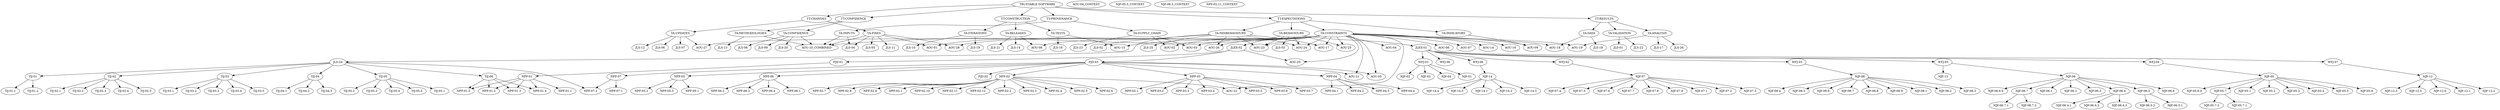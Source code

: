 # This file is automatically generated by dotstop and should not be edited manually.
# Generated using trustable 2025.8.5.

digraph G {
"TT-CHANGES" [sha=e276949659e77f8f453a9b32798f607abdfda44450bb10bfbca7a20d68835f7a];
"AOU-01" [sha="0f00a2c7c6ef352a52c2e9e2c45102c97e8906fa5f0e7ddfcbc252af551cd179"];
"AOU-02" [sha=e8e0ae5f062d031ce5517f939a2223198e9cc8f12aba943f42f01f5def05d1a2];
"AOU-03" [sha="9175975af29dcb8a7c94a1b4bf18a4f36f6ffac904351c6dd84bcbb7ee4abd9b"];
"AOU-04" [sha="9a5f50d14e036a085c64e954936bd579f4fd7d816aaddedb39da34095877e82b"];
"AOU-04_CONTEXT" [sha="466c72fcf27a1cbf322c3c4086cc7cf19825b314236567372289204616d2d56a"];
"AOU-05" [sha=ff2205fede4cc18efe9162008881729cf37fb3f5b0a41ff3d9143aca9d656ad3];
"AOU-06" [sha="20799cb377d8ad56d8bb6231c7246d2fc25c224fad0c9c9b4b83e25710d7a589"];
"AOU-07" [sha=bff000a8ba9254956cdab9045e6f7b38e3019180eb95011cf8541e9928ad8d44];
"AOU-08" [sha=f25753b314cc921d175ffff9be39cf5a43bba651c5bdcba0f172aea02d792b34];
"AOU-09" [sha=adce35b590ac6450379cadba0c6cb38874626134066b06823c3c2d18f7ce2cc7];
"AOU-10_COMBINED" [sha="2f817117e3c548f1d22fcd798be116fdd5f0ed24ad4c923fc5e6a9b86bcca01d"];
"AOU-14" [sha="4bff38e002c0df47062d7ab632094ec5ee0377c0230647e7acd54945ea59ddac"];
"AOU-15" [sha=f4d2fdcacc3c3bd743af3ff5c2a08ceb650e59015ed846c35ddb4de104e80cec];
"AOU-16" [sha="4e08bac839cba01a4dc2a794bd2d1254d388945c6b79293684e00b9f8d03f31e"];
"AOU-17" [sha=ce26eef503179bbedca706f43fedc289d8c56580c4b885b3abab440d2de25870];
"AOU-18" [sha="672193d261861effb34f845d6e3421f47ce85e79d7ef34f62ce5c10bef68e796"];
"AOU-19" [sha="877c346448621a81b2d1418e610575bfcd556d2f56a14f23f289b90828907928"];
"AOU-20" [sha="d17ea5c6a3f07b516abc7c51d4b15b1a130a28602fbd4eb6872006a2e5f939d0"];
"AOU-21" [sha="d1712fcf7a0a00659021a69784f697b5d7b404aeadb7be66553218ba2e6c0bf7"];
"AOU-22" [sha="32fa7dd195ae91e0095296f05e6201abce2b74876be70623a85055e9566a2b58"];
"AOU-23" [sha="395e92cd380e016ebb3c6eea32a326084fc21268c3f742e1a5da8ae2aae84ff3"];
"AOU-24" [sha="90739f0593fc0a45bef179240b7be81c565292b8cc3ea84b2f8256a9369e4a32"];
"AOU-25" [sha="9aba193f20fa8a9ef9b14191adaa545ea3bf88525509d765dd3bb9af8dd29704"];
"AOU-26" [sha="b4b257a5dae03a485b041d4a83ba9dbe965841ccd0891f67ab3e7d8db6c09db1"];
"AOU-27" [sha="43da5040f2cab643f2bbb4a0abcf67fba91d68108786604f44f6ef6a91f6681a"];
"AOU-28" [sha="76887b683a1e5a2f36a029bf80c7489226d1728e6f148f69f7b2167211f1f443"];
"JLEX-01" [sha="1cd16efee6db392909248a77c773e0c5aa76b4c05001ab0b981201004f2162b0"];
"JLEX-02" [sha=f40046dae47252d62f28c935db90460772263ced0fa9ed1a5e1383436b89daa9];
"JLS-01" [sha=dce41089598ceff4a3ce3df7a8d3d16183346b785d791d60c8292f51c055946d];
"JLS-02" [sha=c9e0a37da8c4966962eb93e415e4f0ece9a7d5bfb1fa92a1d0fdcbc1609792af];
"JLS-03" [sha=ada5a3ba5276cb99217751c67b424cdbd3622f82eb1126f08d425b641e1616e7];
"JLS-04" [sha=b94e4184cbcedf757d2ddcba96fa81e7274e7631eac355602fdd668c707a696d];
"JLS-05" [sha="1db1db9bb019291ccb0a896433d906206681c77d1d84aefffd9e965eda6a4dfe"];
"JLS-06" [sha="76f6dc3eb872223fd59c12baaafd9abe0f801e55767827d764c7d1dbe072c19c"];
"JLS-07" [sha="63c8c395f271d9d0d26be1111bc84a9cb671646503c14f24faad2bc9a751cda3"];
"JLS-08" [sha=cceeec93241b6d6ee80fc01c0af03b9d7737fb352e1ddcd98d04a45d75334f79];
"JLS-09" [sha="346ab52001e8e72c738145a5a8b8f41094a1b873c509eff1d0d25003e066cd56"];
"JLS-10" [sha=f1306e4884f5b881acf63d5525bb90fffc88039c8454a3184bf9ce6391690903];
"JLS-11" [sha="87b8d1dde6f1f4ebf33e0ebb873abf969064a8c4c70583c94c63652a877ad73e"];
"JLS-12" [sha=fe6e433c6cd5259216af447e7122d17ad446a0b37ee957eb9822e381865fe32e];
"JLS-13" [sha=e6e7c777b9cadcc65d12fc5782cf21fc688e494024bfb186ae7c20db6a46462a];
"JLS-14" [sha=e94a75986187fec162e8bd7fd270dbf2aae329dd7d8660df63521637b982286a];
"JLS-16" [sha=cb91a56d69836efd4982b2268e204394ae83a694605dc94b71f3ed0c66890329];
"JLS-17" [sha=c527a605b2ae7a54ab429bb8e554263bab5a562394f5ba73305aa490f7351c83];
"JLS-18" [sha="58788ef0ea0b9fba710e806de3f255da6c12fbbd12fa7edad07e65c2dbdedf94"];
"JLS-19" [sha=ac20a2570ed1ca6c0d93ad40f6d93cbac24648b73c144fcb7c92e65ebd2ef411];
"JLS-20" [sha="33dc0295a6524876c9b641b6ce685c1ddc90f01d780fb76d449c01b51fdc042a"];
"JLS-21" [sha="742c39b2ba811494cd8cb40199c9a8a0c22c2b29650d6b2e546c21f7bce50ceb"];
"JLS-22" [sha="252e58151a45b158bae379ceb08aadb6e587e505aac67f2ecc18e43040a1d1de"];
"JLS-23" [sha=cfd7cb4aa93fbb758807ffe106f96e7b82327ab4d758e69e1f62196c3bc86bd2];
"JLS-24" [sha=b16224d3ab676c00b313ae91760072d92aed9f20da99b363621effa3e033e012];
"JLS-25" [sha="8bb517191450f370679dbafd85342e1bbcf797cc84f2a6f1fc119568b534d5e0"];
"JLS-26" [sha=cf1b73b375697ee56d9788aab79ed01b2730b126a2cc4d7041c9525113e7ed7c];
"NJF-01" [sha="548dc86014e093974f68660942daa231271496a471885bbed092a375b3079bd8"];
"NJF-02" [sha="6ea015646d696e3f014390ff41612eab66ac940f20cf27ce933cbadf8482d526"];
"NJF-03" [sha="4bd1f8210b7bba9a248055a437f377d9da0b7576c5e3ed053606cf8b5b2febe3"];
"NJF-04" [sha="72bdd7cdc074bb0663c90bcd892fd7a19b938b1b45c7be35907c1e14629065a6"];
"NJF-05" [sha="03a865b41d58662602bc76ec1321efe792fce5537ffad1a1d28563b5a1578db5"];
"NJF-05.1" [sha="9c02b8f95f1d0e9ed47b74187b5fb436e56265dc9f565a39ab76cbe7d584b381"];
"NJF-05.2" [sha="172f35b9a992dac0ef88f7f817607f1214c9f07e073bb6fba4c4244c00dc42e4"];
"NJF-05.3" [sha="be8090cef51e0ffbfa153db7b936e09c6a3fd6622bc7c97bc9aa754511e6bcbc"];
"NJF-05.4" [sha="dc0171e8cda48d88cfdaf0a49f7415a61b4b5ae5674c225036f1f1232820384d"];
"NJF-05.5" [sha="f07eb697ba3aafb6d57d4d133530ef18fcf24d38b328d94a50c87cf8688d92ae"];
"NJF-05.5_CONTEXT" [sha="2eb79156ba6fdfe9201083ee180c5ffb968462e47e62c5af61da4501d6cc5271"];
"NJF-05.6" [sha="bac7fe917281dcfbe508dbcf3bd8f5f306c6d3accae9c483fdfb16d6dd4d421c"];
"NJF-05.6.0" [sha="353b631ea3f819134517c084f4d9d89994e280e7aa34dcb7605e1dcd23b775d0"];
"NJF-05.7" [sha="76c90a33905d4e4f619bbb7e61ec5111eaae55294bda658648256fba600db783"];
"NJF-05.7.1" [sha="3c5a03f59a34ba3256fe26fa0526b916f515c2c18bdb35b6b8f5d85b854c0a2f"];
"NJF-05.7.2" [sha="4c67f4bd9f952d63278902687a1d1ecbe7dd1665f0a75aa837c32f9f1cad7977"];
"NJF-06" [sha="c0045fd9c304e208eef0d24cbf095df06e29625f2cf2ecf3e6a7a697d92afbab"];
"NJF-06.1" [sha="e27d98ac06cc4c5eab2af9068f70fa0ce2ef6535ef4e7325d13aa185c1f1dbc9"];
"NJF-06.2" [sha="9b4726beceff80b02496e4e3b9515a0f442503f6516aa546035b386b3c91ec12"];
"NJF-06.3" [sha="d96167055bf83441a0939f54fee142051f8e101c0747b2edcda78000d426e1ab"];
"NJF-06.4" [sha="6b7e35a8d2349198ef04ee6cf75fbe5191fa930cafdacdaffbdcb2a2abda467e"];
"NJF-06.4.1" [sha="405aaa29d7872555dc4e56fe9b7001cfea974ac241ab30c3aa48cef1fb559034"];
"NJF-06.4.2" [sha="9c484d1ef9005cf5caae4f2ee354813fd759b79dc044fb470e1a4690d251d31f"];
"NJF-06.4.3" [sha="830f22381cfb030c8ba18471cbeb6ff29e7d56b61ff504ad5b4978d63b971dbc"];
"NJF-06.5" [sha="58f3c6b84c42ef8cd41061cb5740fa90d4fed0686e49e9d9799bf51f14b48391"];
"NJF-06.5.1" [sha="8b9ca021bd30bf676f738052ee62191f75a180ce6d1895cf9e9c9117caea3cea"];
"NJF-06.5.2" [sha="c3a826ce79831cfea743c3266ab67c23ca4f4b8cc5f28ce7568d4a143a7d223e"];
"NJF-06.5_CONTEXT" [sha="ceda4128f447965a4548cf10f05866fd27e81bd85cdb6029663a93f8261b94af"];
"NJF-06.6" [sha="8e27724820113d6b22ce65529d2552de1040ff4e9bb27a1a3e9baa9728b9f1ce"];
"NJF-06.6.0" [sha="7b0356c311c52640334d02e9bff171a9ee8b220a1edd7c0826d74bbef1b799b4"];
"NJF-06.7" [sha="fc4ecc622f6d4a920ceed31d43cb3f51011f4f2a6f8abfcf84d419b7a37c4054"];
"NJF-06.7.1" [sha="3c2bdd189b430e001333e8faa8a955dc2b38daf46f8106366cea31abf6f0d668"];
"NJF-06.7.2" [sha="f1552b1bc992c1901bde9767e1ccd2685f57615acf631f0891c82a48c7c006cf"];
"NJF-07" [sha="187732eb19d80f473b6ad181a2959fbe96b4fc8eefdd4b269f4ea0865970b6e4"];
"NJF-07.1" [sha="55d614153a4279112da50d50c5186cf0a0c7b9137458cfb885aba4356cdea3e1"];
"NJF-07.2" [sha="26759a8f444be1dbb077613ab9e77b88d06a86abe5ab90818b0300c00478cc1f"];
"NJF-07.3" [sha="f848d075a7efd0e8a3d056dfc0d75d90b68dd2fc4cf5fa4a545151961b98015e"];
"NJF-07.4" [sha="6b03a26d8cd2e697c54a09ded86479d628caa35e6a563ea183d14309cb59fe54"];
"NJF-07.5" [sha="e8566d114f95cb2b565dd857c7f4ee96f8124451267766557cf179b23898517d"];
"NJF-07.6" [sha="8482d9045c9f1cb7cbbd4a4fe6542d7712368112115e2efa87e2d4a6e4cdf0a5"];
"NJF-07.7" [sha="0e2809c9bf9a2973ed8ac804e6013757d1d37e8b32abeb1e4ff72eb0adb567c4"];
"NJF-07.8" [sha="bbacca70742da39fa0d8e601569f0f665d8325e47c35bef3740a7a15ef2b9800"];
"NJF-07.9" [sha="f253a15cb252dabe60ed8ebe01ba17d68be0043be87cd96e472725f1177491cd"];
"NJF-08" [sha="0d57eb6a9242045903da75764d616751477a215caedbf578344037a0b06676ee"];
"NJF-08.1" [sha="11356b6386148634facf1c0256a27674024d1ba87047eccc5e36ca1f98521524"];
"NJF-08.2" [sha="6ee61a26db3346d62f7fb3f478f6719a40064a3276bf74420044223590f91b34"];
"NJF-08.3" [sha="04003897c08f342a96aaf3555f95bb2a8b424676b3962b99f8bccd2dd6886219"];
"NJF-08.4" [sha="bfe62c43db172af49e718b18db6a04c4e42c9097b4a9765dd8ae3715ced42748"];
"NJF-08.5" [sha="f2b61e77e5b3b8c9ffd1eb5306757f83ba7df7a403a63b176922609f3e5612e8"];
"NJF-08.6" [sha="97c455dbc819102f6f02335b41afa7b39fff8da7f5ab256a1e71aff70c667b1c"];
"NJF-08.7" [sha="487789064cb51388bf32b6df58487b7981d304a7656cb2541285a2759d29b36b"];
"NJF-08.8" [sha="b19bf6a231816418bb16e0c1cf437db461c509605184f446d3cb1716e3f57e38"];
"NJF-08.9" [sha="cb19d5ab85029e5e062eb22e8237502eaee780b7d7820837ffad4c97b59cdee7"];
"NJF-12" [sha="b32df413dc8445568361e6e6d17bc546418d4b87c5d11fbcde6c964c1888bf77"];
"NJF-12.1" [sha="a674cbf274a4ca36b7a255bc97a38ccf27e2b1fed4bd864f2fc520641a3cd2b6"];
"NJF-12.2" [sha="c1425f1a9c00762fbb2d3b0a102517f7b4ac11d0263d72bf37a55acf660b1978"];
"NJF-12.3" [sha="1c39b3e2957dfe427fed733cc11c4809fe462f2a84dd8c2d3e9f9f403381b87a"];
"NJF-12.5" [sha="617050b4d32fe1d77f314b6b0847f0b227e5e74eee661543574d0eb1e61229aa"];
"NJF-12.6" [sha="11022773b489e300e2c1c1dceb723454474cfbeb4f0b7eeffe68f2be170a6eeb"];
"NJF-13" [sha="98ebeb19c546dc79927ac6fc525bacdce9d8232ecb51a5400788de31bfe58ff2"];
"NJF-14" [sha="d686e8a2ee5586c82c313771a2458980950710243245d4bad54401f3fe13b437"];
"NJF-14.1" [sha="e3b1be60334b8771b4b798353778bc7128b96de8880c0ef8eb2f02b4acaf11ab"];
"NJF-14.2" [sha="d0e8d7acb4b1ae15b1a7933338c67b903e654cbe71b8ecdb45b13ac17d680cb6"];
"NJF-14.3" [sha="ca5d0e466cb8daafb585c6a81b6e807b712d64e5fb3d05bc439ac416a70ca264"];
"NJF-14.4" [sha="b03ac3f732e1d1b67e02bf2f9861784dfa35b0d3c85cdd8c2af4a35d29422d66"];
"NJF-14.5" [sha="637c942c9de96154d2aefa0256aad9075211aa3ebf841c416316708f99bf10e4"];
"NPF-01" [sha="2901988de4ad14d84c452798ecad5e36d6504a003d47a4939e54dca3d8261762"];
"NPF-01.1" [sha="17257d31617eb053f59eedc9f59e2ab7bf0f8dad653382b3be305179f11b397e"];
"NPF-01.2" [sha="e228d62eecd258043ef008453871bb91e537ad86b9c6ca31f922098a9227625c"];
"NPF-01.3" [sha="8ebaa095edb88fbf6be220eeca7ff9b38763bd1120f04619b0764129e98a4f10"];
"NPF-01.4" [sha="87846a5b24172faef5c00209678787d42376c792ee7ad86b6b983dd08b08d6b4"];
"NPF-01.5" [sha="22ef08f8152d7aac8d37b91c999e247657491943d402e3fe0b637527ce6e2d0d"];
"NPF-02" [sha="41e403fe2574dd140edd75d7a6d9f4a288cb8b9d75951580307509c82909f0cc"];
"NPF-02.1" [sha="b3dda5fff206ce6e93a744e360413efa27005d379c0e08b846f2dfdbcc72d1da"];
"NPF-02.10" [sha="f5e83432d8560e50cf553ea5445d5f9ced7908c7d9941e567d533f2cc374bc5c"];
"NPF-02.11" [sha="4bf5163b2fcd20d20ec6a851badc58ab700e3848e63e977a89d35cc4f4abf3c3"];
"NPF-02.11_CONTEXT" [sha="0aa02a53938108602ec3385cf8d3facf5a06a4797c6b247528ea5b75c84dd29a"];
"NPF-02.12" [sha="65b80f81bbe1b95b25323983d4588c591007eca92ed25f3fd7503f018abb9462"];
"NPF-02.2" [sha="cea5dddd5bfcc64d8339f314a9814080ee67cb9cd6cb07c9b908c56469d88f42"];
"NPF-02.3" [sha="124ac652a17e1b49ad60bdc75ee5721f4e373d8ecf4b07e85eb9cdcb35ad8dca"];
"NPF-02.4" [sha="d276f710dcbeae89cdb625e87df5d4d028759eca117d44bca852180222097dcd"];
"NPF-02.5" [sha="82fe32a9ed298c7a4376ea13ff8d6241c4d7e117f4929f3d9dfe430cf5cd9498"];
"NPF-02.6" [sha="4917c952d729adea10df55cf430fec37ea812573c6d794ca2917d13495dadf6d"];
"NPF-02.7" [sha="bb3307c917594a152c13de27f853443a54a6f00a807ac66f7ce3d27f8b9b2b46"];
"NPF-02.8" [sha="cc2072fbbacd97c4cb545d54f36bc5415be139973d3927570d6aaab40513378d"];
"NPF-02.9" [sha="8dc0c25dd85b78528ec3ada93d96adca246c4e8a34d40abee7a3f03334554c27"];
"NPF-03" [sha="106ab82526356d9f76e56d03260ec8aef025d82e732ec1407b83f7459641f513"];
"NPF-03.1" [sha="01df39e92c5cbd53682f52b32a533f085d5211bc245f4fef767350427087acea"];
"NPF-03.2" [sha="4503740220bfec9a6350540000b3e3996eede1ffcb369dd7c417bf50e235ae10"];
"NPF-03.3" [sha="a15eb546556faef039cad755a34be09d2fd6ee2ea486e3b6ca8db47e1daab710"];
"NPF-03.4" [sha="cfd34a8c4731459dc9c9023b3819461ad04afd17501b4be61c18f4893810af6f"];
"NPF-03.5" [sha="db88ab61e0e0f5400586325c68550bec0fdbec7bf9ebef1b19c2616c3cae6338"];
"NPF-03.6" [sha="09cae32fea0c803150a25fb9d36e3f9e9cab405d468fc3e275da864d0f4049a9"];
"NPF-03.7" [sha="1839020c28db51204c7d669cf8408a403b0f65d9d40b4ce0db0c52b9ca5309bb"];
"NPF-04" [sha="60e5e97a864928518ce07d779ac9fc9130d06f82b680b986bbf73054fc52affe"];
"NPF-04.1" [sha="69f785ba9348217f97348b9f96247e25b3b9213745cc0187e20b08c2c6291143"];
"NPF-04.2" [sha="23fc9e58fd0396994b33e2195ebf9a606d4df9e7d052a741d645a26007aa80eb"];
"NPF-04.3" [sha="e400cc6ebfcbf6de07a97af69baf44058efb9a7d559315d5d833987236141eae"];
"NPF-04.4" [sha="c4d68c6940c198521b0d85b7c910833646bbc0597025b3d181d2ea903de77517"];
"NPF-05" [sha="466ccbd80e4e29218a1a3789ca99e5a1b60ec5fe6e12b37a454c5c7c20d24973"];
"NPF-05.1" [sha="7972748f0fc78224ef09757ee3b8e68dfdf400637f8da891f616d9387b94744f"];
"NPF-05.2" [sha="d19ce1210b9775c82db050b9f08ee6f805ee56bdfeeb89c36614784222261036"];
"NPF-05.3" [sha="a143a6d2343ae469ae01a672706b2c6136e52ecef29b7791e7f96d3adeddee04"];
"NPF-06" [sha="9c8fac55c919707b5a1d7804036a4ccc7d3bcc9ba651b9524454581a52dbd77e"];
"NPF-06.1" [sha="d81fa9d29b70d5cce98118fa82f700b70dd78f2d7f6c266552d76deabd273af8"];
"NPF-06.2" [sha="6ad4d7ab66419db2f1b8f18462bae68478fec227f07abd6a65069251f5558d5a"];
"NPF-06.3" [sha="d74364c6eb2c3eeede3c3f132c6c4ce4493c1971ade75e5a030fbfd9e1c11f5a"];
"NPF-06.4" [sha="86cc838833cabcad168c049508f6eadebace6ad730dbc0e40cfd37f1fbe10f0a"];
"NPF-07" [sha="60dcc75d9bb21fa3e8ba2d80c3e12bda2a51f33ab7755cea9170a7ae96050b63"];
"NPF-07.1" [sha="45b9e2cb7f5ede285a0007ff4f17a023530f557dbe2b1e2bbc299ad5f2bcf4b9"];
"NPF-07.2" [sha="85bac5eae5173e89bdc67c8c724fbc40b57d69797d31bf1f0c5c798b7a148f0d"];
"PJD-01" [sha="9b2099ad82514f2de78b9509e0b3c193054374185de1beacbce359729928d8e6"];
"PJD-02" [sha="2ad95a7543626869ed3195b95256c03a991df49e51acc6b54513a1ed32d63dc8"];
"PJD-03" [sha=fcc8152c7a04032d91becabc5577409773b64c381d09bdab7be954ca1916db64];
"TA-ANALYSIS" [sha="76cb774300c75d7b6a24c872fe691f2f0cd1d36cc4a2493e835f6b861bc79c34"];
"TA-BEHAVIOURS" [sha="3ec27e29aa991978efe6a56267b98c2a08b27a4aff693d5cf2b01dfe72276570"];
"TA-CONFIDENCE" [sha=afda09331b2fc3b8d9b1cd921bee66251a65e5543a473c61eb03f9ea11d57eb5];
"TA-CONSTRAINTS" [sha=cdee0ae34c33110044975efc981e4ac4d63d824aaaac78233b1f3828ef070da3];
"TA-DATA" [sha="796e4b5851340906568a47c4436c1fa67ca1c48c98a8b6a16b19283d04cea799"];
"TA-FIXES" [sha="08f069034d1399c43c4321c5f05de72125f4155a8b68b9bbb2029cb679e6ad48"];
"TA-INDICATORS" [sha=a5392ef1e3e40d82ef9a304d1304bf007fa85d961ab8ea268231cb212d763477];
"TA-INPUTS" [sha="6edcb6e0ea0a918f611d6644da7a28dd5c924a210984cd913e7ff558677a6ea6"];
"TA-ITERATIONS" [sha=c445bfe866db71df67d4e87353d674b62abce19b52048fac37284d8065d67678];
"TA-METHODOLOGIES" [sha=d24f6055c79268b1f6e4bdf73951719f192d6f492a7376f85b349a95ccb2a319];
"TA-MISBEHAVIOURS" [sha=d24fcdeee0ae0fa696f272dc39c8e9e37cce7fb9b2cfd07bcd1451b765be5c6e];
"TA-RELEASES" [sha="3c924109e9916fb154eadbc2d733a8413ae551a1282b73de389b9ad7540a4e75"];
"TA-SUPPLY_CHAIN" [sha="0629a5a339322874ad3d51c0c14219ede72195bf514abac82c95ebc3a685ae2c"];
"TA-TESTS" [sha=afa5e61fc86f70f99f6c60b4f2b51ba7d486705f197048a7dc3fc8fea225385c];
"TA-UPDATES" [sha="9f0554c79d125a37c7e68b9efbb022dc4853a3e2f87c7d224d30c51f5b9b8435"];
"TA-VALIDATION" [sha="20f6d87b89d9fbffe427a734ab70906c26ad787e53032a8c4f4d599227704be6"];
"TIJ-01" [sha="f14e40946ba0f957437e1d4eecd71b9625518b6fdee282e1dab4bb1b247f131a"];
"TIJ-01.1" [sha="5e43e22dd59a3ffb8e2304053f3150e2eb6ed44b3456acfade28df386b3a1e1c"];
"TIJ-01.2" [sha="2ca07a1a8d1fc3bd41de5866e22cfc08db1dcbd0ac3b203725d1ef3caa6e6cdd"];
"TIJ-02" [sha="7b26a640ea0631b2b5abec02fea2e5fa245667e361b7e94be536c81240bdffcb"];
"TIJ-02.1" [sha="55ebd0ed866d6024f693a4c029af94e13b5d288d3838e783fb5a9bb8117ee53a"];
"TIJ-02.2" [sha="51cbc1d325ce9d7a37d32a0f09e77110ca677c4a9b746c5c9c5b005065640191"];
"TIJ-02.3" [sha="f24980a95b72e94c33f8509278bc812a9aa41ad6aaf305f444f98417a26b8128"];
"TIJ-02.4" [sha="0a3a4ba3f4c11f0ed01ad571e1f4e56d8372a3a7fa08343443e64c5f0cbce960"];
"TIJ-02.5" [sha="dd2f6c8bf4655923f04d1165febf472994aa4b88c614fbb884eb0119eefd2986"];
"TIJ-03" [sha="841a669b93bcbb62c9aa82b32ec90e55d1b371e089e11e06607805a9b6a0d16d"];
"TIJ-03.1" [sha="ab5c3385486411844eccfd704f8c994b17f03f4a101f1df97a9ca968bce7b8a0"];
"TIJ-03.2" [sha="dd61879bb6ab4d3f8b6560656babc9b104112958273c78d6968c6e5fd1d81055"];
"TIJ-03.3" [sha="647524ce6d0f1f737773ec535e93783084708d13fc62964bdb872c445c563231"];
"TIJ-03.4" [sha="d2cd0ac0c26e3964dff9f2577685a09aaed9fdba66f7e9a52cd5d48df7ea9e3d"];
"TIJ-03.5" [sha="99071d9d3fa4993ed244c66f5f2c25158127a12be269549e3911538b8dab218f"];
"TIJ-04" [sha="809ee8814a51b040a0e7ffaf3d511e8d9e1adf06f2e5b815bfc2bb7b97ed6c53"];
"TIJ-04.1" [sha="4990ebe15f6c0341b888d153e9ced2f5c701a370543a6ceebd9a2e20efa8a5a5"];
"TIJ-04.2" [sha="b027882517087cf57c1dd648b63164e186a19d2bde01b3dea7f538866bc0abe4"];
"TIJ-04.3" [sha="85ebfb650bbe74e9a0c6a925c65ea0538c0a26feed7f70ae23f6d1bb8c527b24"];
"TIJ-05" [sha="0d4292965afdeef6ec0ac46f3cd5046f94d0bdb6d97019b9d66f18581af184a6"];
"TIJ-05.1" [sha="13f7c5e1061e5c9c5cc6e1db2c174742094756b744e078ea68b416d48291b111"];
"TIJ-05.2" [sha="9305d4402b18ee18637160134d9f081ec00db70f688800e4a5cdb04e404c0e77"];
"TIJ-05.3" [sha="867bb999a85e11651361fc503d5b9dbce8f02c0df1344b17a36e4f4de076a2c9"];
"TIJ-05.4" [sha="2f732cbec8e0396b36f949d2296a215839a0fc0d5b33eab94c4dd86fa5475d8c"];
"TIJ-05.5" [sha="3c3d25a4bd57eb60169d67731ba401770cfb5f7d82486a5eaaf041a0a18a1703"];
"TIJ-06" [sha="bad18df20df71bad0ab129972668905371100cb1fb5a8e41b6cee32c983757de"];
"TRUSTABLE-SOFTWARE" [sha="6513a163e6eac72c930253e4bc0404be5ea625d1dec436104991a565df4baaa3"];
"TT-CONFIDENCE" [sha="507f0a905667e1d91265a4e577534eb51ebc0b3e84ffc1956cd0d80dc61b6d3a"];
"TT-CONSTRUCTION" [sha="3752c6a34c0cc3ef905e000e635a7373748976744f3d1f75f1c2ed172366e350"];
"TT-EXPECTATIONS" [sha="362eb86c872fb76b2a1075ff978252112bbad0a5fb3041895381f8c76b64c5e6"];
"TT-PROVENANCE" [sha="4607bf9c0527508673fa37c110b9cf5f2ff0567c324cf728623f1e8ff094be32"];
"TT-RESULTS" [sha="382987171ac6dc0d1114f5c0dbb77452300c14596514bbab126ae1f7d1bbb842"];
"WFJ-01" [sha=f826a622e19578c15e165ae5d6b1e31f8ec850140a2f1ccaf513f850919d33ee];
"WFJ-02" [sha=a3928233d7b8f5803696e469a337d19072680a06480a898471928b5ebe55d98b];
"WFJ-03" [sha="761472e4e063ce91d94004e258aa652b5352abb41e8f06ffe20eaeaf10773e1b"];
"WFJ-04" [sha=b3f70654d2af3deb23a1ae36f98c74bf0407fdc096e4c0cd3b237656f48caae3];
"WFJ-05" [sha=b69dab4f37d6ba3456e2e5cdd7ee876bac9adfe41867e5d34466a6f378d5330b];
"WFJ-06" [sha="4d2cce160d2ba9411250ecafed7860f1dd61974ad3cbde9e06a47b3160b5df82"];
"WFJ-07" [sha=d5574f1c3e4d3c15c6d5bc517cfa4f345f06625fb1688a185a1dcc22e7149df7];
"WFJ-08" [sha="6897f40df85da4d74a61476dc4403d56c6df324a3c6fe9bd984a6d20941e479c"];
"TT-CHANGES" -> "TA-FIXES" [sha=d9dc2ad1dcbfde839249e8df9eb89ef978bdfee7b7b4933fae12e10cbc91762b];
"TT-CHANGES" -> "TA-UPDATES" [sha=f8948db2f344f4cdd5bdc71dc54e63b446f40af09235c37f5d5cf59dcfdfbfa0];
"JLEX-01" -> "WFJ-01" [sha="11b32bc907d7d32480c79e5254b00d0085e0c0004cc6e6a181956193b4b2994c"];
"JLEX-01" -> "WFJ-02" [sha="2aff8463b59cb1ad59ad3c2030c56df5310d89a481b74ee57bcd51301301a554"];
"JLEX-01" -> "WFJ-03" [sha="42bbbf1cf290f97754ead132781123cecac0c82fd7c64bd573482ff7b9c4d977"];
"JLEX-01" -> "WFJ-04" [sha=cf884c5fda5afcab2344ddcbe104e150af10a928c489253766e5110d4dda0c00];
"JLEX-01" -> "WFJ-05" [sha="38075a8b1ad506173bbbe9a75569e3ecb8fa83c791813aeef538dbb96fffaf44"];
"JLEX-01" -> "WFJ-06" [sha=c4e0b72ab4cfa28cbe062b6e9f2fec5ddf3269da84b469635c041595605fd7e2];
"JLEX-01" -> "WFJ-07" [sha="3a340a4a30452bfd3149680d4f83f136f7f71237c7cfa16d38e9a4ac6b58a512"];
"JLEX-01" -> "WFJ-08" [sha="80844115bccc3a6e031decd0d622bb577e62b2c02a991de38a86092a451f2f66"];
"JLEX-02" -> "PJD-01" [sha="68498a21fedc131c632ea01e9940e3e31ddce311abcccb2326c12961512324aa"];
"JLEX-02" -> "PJD-03" [sha="85f84739619779248e1d3008f46a076fd8402b1f49b57c2c0bc7d061ac16dd85"];
"JLEX-02" -> "AOU-20" [sha="b947b86ce84de570c277c206b4ba9dbbe7de0e3f71eb04e7d64eda4537ce5c18"];
"JLS-24" -> "NPF-07.2" [sha="cf75897c7913bf41c032c8cd77f4acd3a0309202751ecc6924382733f2564d83"];
"JLS-24" -> "TIJ-01" [sha="45ca0773bac381a23a26760394c77a8ee56038c50efa8e163ea5cc9e33d44cac"];
"JLS-24" -> "TIJ-02" [sha="79c6b04115088c9e1736d97659efd0f8f1b492f023968d31f0936f3ac70a4c34"];
"JLS-24" -> "TIJ-03" [sha="cc695a497c23efc144c236df2dd170e550ea169de043debe07aae24b0c233385"];
"JLS-24" -> "TIJ-04" [sha="13e8b6b8802b2caccdf3ce89dbb6fbb645688888e886eea3937643e7b0479a24"];
"JLS-24" -> "TIJ-05" [sha="75980155c182dcaa3298cf2fd6cd8d328d31ae081c78e300cc75a51b0136ceff"];
"JLS-24" -> "TIJ-06" [sha="9a1ac607f2051801a39ddab325cb6bbcbc178abebfa8e1e6397c12cec99d531b"];
"NJF-05" -> "NJF-05.1" [sha="05348afa175a4660f04bc0ac52fb14753af07acc3f62bb6a5309bbf9114a2110"];
"NJF-05" -> "NJF-05.2" [sha="a78527f08dba706b3ac22d9721f746f687ad81dfc9df5a7700625c7ff964b0f1"];
"NJF-05" -> "NJF-05.3" [sha="79b6420d97afeaf3838359a84be73b6c9d21f1e8c78ef9ef2cc6619d35e198f3"];
"NJF-05" -> "NJF-05.4" [sha="0c65e0ee65a59e48fb27d23657e81991bc7d113c61e1b2de0b729f16daab644f"];
"NJF-05" -> "NJF-05.5" [sha="132c0af8afd6315f760a7fe31648bbfb266abdda4accbb062d7fe9cc6757086c"];
"NJF-05" -> "NJF-05.6" [sha="fb5d80d658cf7419ad504d09f4c906c575e97d58f78bdf77f3b7e28796e7d783"];
"NJF-05" -> "NJF-05.7" [sha="0752b6fde78b30747ad945074509664220e408751191a432891b012b7b264a17"];
"NJF-05" -> "NJF-05.6.0" [sha="7444739bb6eaf619dc2a9f296183f7d19222e21d986225aa65f1008d29b3a6ad"];
"NJF-05.7" -> "NJF-05.7.1" [sha="1574b667671beb106d90ab9b271c7b427b457001237c1fe4c611d21c1b4f51a5"];
"NJF-05.7" -> "NJF-05.7.2" [sha="c251be714d3fb6c41757c85738a7484726745f3c523663e121eb40a180b7f5a7"];
"NJF-06" -> "NJF-06.1" [sha="80e228e2ed380f48e691e5516764d666e074736f913f7482e6c2c0e43fb3792a"];
"NJF-06" -> "NJF-06.2" [sha="95b2d686865e9dba9bee2be3768557f6905e6b2675a0efb55bdbf5b2aae6fc65"];
"NJF-06" -> "NJF-06.3" [sha="2994c95618432d4abf2695775d6aee747f7c527e6df1cf4887898273dd7c41b7"];
"NJF-06" -> "NJF-06.4" [sha="aec981ed17b9b23ebd809122d8fd5d276624b55107298faac6788594c7421b15"];
"NJF-06" -> "NJF-06.5" [sha="bf35b17b04f1897ca9cfc4d8a7cd7e6ebe5cbbe2a0cd14526d8b2f8941a51824"];
"NJF-06" -> "NJF-06.6" [sha="8da992a6bb39172ea45fc1b880121987c637c53fe562487e201f84520369adf1"];
"NJF-06" -> "NJF-06.7" [sha="a01b7e6a9bd301fcfe13beea3d1602210244f5f3d2de348d5233f9e0b24584a6"];
"NJF-06" -> "NJF-06.6.0" [sha="56a38b56749195c0c886e0569c72ed22a2ad9cec707210aa9076e18f1634a2f8"];
"NJF-06.4" -> "NJF-06.4.1" [sha="b01406356bc5aae7904e78201fab9e3c369ca39283eeabb00ef86fcd1af81628"];
"NJF-06.4" -> "NJF-06.4.2" [sha="158172e866a77da9c70cbab9c1a61921dafb25e29a5cd8d9c3fe5bcdf15ab47c"];
"NJF-06.4" -> "NJF-06.4.3" [sha="fb0041b3763ae322685954685ca786758131399a062a785574544bb52424a024"];
"NJF-06.5" -> "NJF-06.5.1" [sha="fc0bfae84fdbb03dc8b6ad998be0177246f5c682bc9c6ae57575ab4c935a9ce3"];
"NJF-06.5" -> "NJF-06.5.2" [sha="d5569e956ed2b0d3f525689bece7ac9288569d84e0e22899a364bd911f7719fe"];
"NJF-06.7" -> "NJF-06.7.1" [sha="0871da49bfb6899b6f06531b34c0b5688b4e536370d5f4b6111841e0c5ada02f"];
"NJF-06.7" -> "NJF-06.7.2" [sha="f61891fd58eedd99a89123f587ab92ffc0031fa6f8117998f8b6661aab3177b9"];
"NJF-07" -> "NJF-07.1" [sha="1128cc6e5480d3725aaa37b42ccd78988940f61e5568d9adb20aca167e41e0da"];
"NJF-07" -> "NJF-07.2" [sha="abb047c901a6547122aed8d47043588b9e7d5f4b6ab5f982d2ef0a2f535fadfb"];
"NJF-07" -> "NJF-07.3" [sha="3585861b5e53bbf4ae11fa0215f45e4634069ac723af7014bf67ed61c8e9dc99"];
"NJF-07" -> "NJF-07.4" [sha="3ecdd4d25bd59c5fd936281576f4ce023b3f15368d6427d154bc25c52d17e4e3"];
"NJF-07" -> "NJF-07.5" [sha="d845ee8e44fc50c7860ad0ea4e45413e475f80d0654c724a64178c4c620191b3"];
"NJF-07" -> "NJF-07.7" [sha="dc9c9c7f9c57528f6c374755f9ed2e9fcaea16e6ba86cd0155175e4f976565a4"];
"NJF-07" -> "NJF-07.6" [sha="c5b49e22c215af56c57f80f20b75981d7fd4d900a56921bf749c4b637e19c6ad"];
"NJF-07" -> "NJF-07.8" [sha="b9932dbc8a10513f16b34ff990489199bb2cb983390328d126450709c20a8ee5"];
"NJF-07" -> "NJF-07.9" [sha="eb17d78a7a040f84affcf45ae365210641685981371c86628aebe57d1a627efe"];
"NJF-08" -> "NJF-08.1" [sha="07b82c43480ff1bc6fa40e12cf3c683ac0f325fdabb7e9fcec119c93d4092ad1"];
"NJF-08" -> "NJF-08.2" [sha="ccb4af6360e3bb15ccdb2765a2bbfd83f3dfce714b486c8380313dbdeaca9da2"];
"NJF-08" -> "NJF-08.3" [sha="a375b6167407d74251ff115582349d1607dba60202311a314b24e3e93f58cae5"];
"NJF-08" -> "NJF-08.4" [sha="a385bcfb290b065c7f7056a39379171746b4a093df4c32254e4038134edb8fe8"];
"NJF-08" -> "NJF-08.5" [sha="4c6cf0a968a6acde00b35b5a3208d7b5018d11f2921bb33315fa0d29c661d21f"];
"NJF-08" -> "NJF-08.6" [sha="9aa3893617810dcaa38d0d8a1db8427d2da6ad80e4d742cc11860d29e8117162"];
"NJF-08" -> "NJF-08.7" [sha="f1d96f513fce39d0dee8d1b539d8638323b054bfb9e83d7c30d7cb1989e7827a"];
"NJF-08" -> "NJF-08.8" [sha="f7a1eceed3eb8da5d64b2957dbd091fbe1ebd3e96018347897085e7a3e8e471b"];
"NJF-08" -> "NJF-08.9" [sha="e97225da45635a8b6253c2c7b965b3293f09c90e777bc4b437bd2b5a231cb2de"];
"NJF-12" -> "NJF-12.1" [sha="e8a1ecdb2b9c4c9b3913d3dcb817aed3b7e9ff8c9e3cd73e1b3f8266738bdb50"];
"NJF-12" -> "NJF-12.2" [sha="5cf23fc24541ce1845c0899245620913c9939bd44bce6013d2adaea6b95b80df"];
"NJF-12" -> "NJF-12.3" [sha="40d00d9cb85016409ea48bf11c0a7824291c40b04f1e648e01938b3789cccd67"];
"NJF-12" -> "NJF-12.5" [sha="05d1951c1b9c63e9655ba3c0c4a49a1f82e2783aacc14c02bb980734777fd9d8"];
"NJF-12" -> "NJF-12.6" [sha="6b297494f88a48939e1ebf94f583778e4f059768f278f9553337b3fed542e3cf"];
"NJF-14" -> "NJF-14.1" [sha="6fc71638e5661f92f03f999112cbf9b1238ebb0d7127a5c9049fa434f46ab10e"];
"NJF-14" -> "NJF-14.2" [sha="8947536abc1b26ba16a889085e873dc0404809637862034a138dd2e4c8713e5b"];
"NJF-14" -> "NJF-14.3" [sha="bfe21b5134b6fbe050a89af3c20916a0dfe302af7d4e475ceb78e7619bcb8499"];
"NJF-14" -> "NJF-14.4" [sha="43620086926cda5d04bf77274d1098046b37cdca6f8e7f6ba3c9b0f87f582ef9"];
"NJF-14" -> "NJF-14.5" [sha="e9d5a492a22dd6116a7ba99ed52ab38fcfa0711f4d78517582da50741da5daad"];
"NPF-01" -> "NPF-01.1" [sha="1ed82ec30ff344a4ad557def3adb08258c1aacdd9b547872542ed6e123812dba"];
"NPF-01" -> "NPF-01.2" [sha="5a0266ba21a00bbddb092bf6be51bf186792ced77647748ca1fbb7f03a29f75b"];
"NPF-01" -> "NPF-01.3" [sha="c97acccaf495dcac221f13d9c9efa5750e54d15b16c18afe2d4f6eda1b48ce1d"];
"NPF-01" -> "NPF-01.4" [sha="44254213ddc3ad5a0ca4fabacbe6d3d1affdbb72de9e75cb22e16cde6c7c0e81"];
"NPF-01" -> "NPF-01.5" [sha="7c4da10ac02b9ff272e3ae603249ada8ea12b011678cebddd2960d4de5488c08"];
"NPF-02" -> "NPF-02.1" [sha="e585c16ea12ceba7e45349a863dda48dfdb8c538a8a89c7bac005a22659bcf67"];
"NPF-02" -> "NPF-02.2" [sha="740436159f539a20592e3a125ac53fb803f7308cef6427960ff8a5a240c3b1e9"];
"NPF-02" -> "NPF-02.3" [sha="8bbb8434d35dbabef9aed3b259bc18c2948bfb939f4a16c687d6398a56edb33c"];
"NPF-02" -> "NPF-02.4" [sha="a9c9ff12fff921cf4ca7ec48e47c36d6f5d1793280ed83979c1760450a2d075c"];
"NPF-02" -> "NPF-02.5" [sha="e49f51da6cff1776cb5ae9334e965936ad8bf03f121f67959fc0e72082de38b1"];
"NPF-02" -> "NPF-02.6" [sha="f9f443867b2d409022886cdbe313eba558c3eec74c651060c8bc4b2341191a11"];
"NPF-02" -> "NPF-02.7" [sha="892124444a73560a57b10331105799a41c3b4412ccef33b7c5d482a44668b7c9"];
"NPF-02" -> "NPF-02.8" [sha="4761f7058756c1442363d34153090e64620ffec37e654a4ddc5ab6b2a0b7f5d2"];
"NPF-02" -> "AOU-22" [sha="88a704324588f154e09ad5c64e0a4769300551715bd3fb475fe06f511a79082c"];
"NPF-02" -> "NPF-02.9" [sha="991cab68071d5ffad145936fed7101689f1f47f12c75521b5ba3d16d50cf6868"];
"NPF-02" -> "NPF-02.10" [sha="31d102a9b50cce35ed04b5216c93ed5345af9a4a998feddb839cfa3191717b47"];
"NPF-02" -> "NPF-02.11" [sha="d0c88c641531c561674336c9aff4ca5ede8ad135b3de10e1dcd258ba3e488f25"];
"NPF-02" -> "NPF-02.12" [sha="659b5b34ac95d660cc57b8265ead6bd565262ea03b8afe52994fa87237676bf4"];
"NPF-03" -> "NPF-03.1" [sha="3381ff8d6767c4c112dea54eac85b442c295de22f4820b38f7f7e7e5f619b1e7"];
"NPF-03" -> "NPF-03.2" [sha="1ff53239760c6426e1bde2b89c331777fe84079a9522cc6d585cbe675ec73b7e"];
"NPF-03" -> "NPF-03.3" [sha="e0274a4aa11bf7e56e1cb111e451b62c156764568b4c7c34371cf93a7773c917"];
"NPF-03" -> "NPF-03.4" [sha="4370c109669cc313ca7e9dccfc9779699c334dee4bc048c3c4f2c181dec30422"];
"NPF-03" -> "NPF-03.5" [sha="56def8fcbf683620568a7418c081a66af1eed9cde258722423a8eecf25e50f78"];
"NPF-03" -> "NPF-03.6" [sha="38f040654c11539a3b40e163e47f1376ad897a9dc7c5aad33a0a8857eaa237c4"];
"NPF-03" -> "NPF-03.7" [sha="9408c9acd90ca8e153bf0045ed6d7a8e55aa2360093051063536eb316169c7bd"];
"NPF-04" -> "NPF-04.1" [sha="3aa28253b8e7aa18bb70e9770c56747830b2ef7cc2493c9fd51174d1ec9d2ac9"];
"NPF-04" -> "NPF-04.2" [sha="7a3eb901b4d08cf88d22feb3cee97fc657f69c2a05674ccc34bc240beba8bc4c"];
"NPF-04" -> "NPF-04.3" [sha="2fad2f3882e079b193606a5572054b808c55534d4d2d7f1bcc7d15914521f6ca"];
"NPF-04" -> "NPF-04.4" [sha="8945a7551af938401ca0f6e14f31dfffd54006d10063f0ace528c528ff80dc90"];
"NPF-05" -> "NPF-05.1" [sha="6a7724f03f063f8f26a82bf32d3df188255db398c0b77ac1357dc54e3c2c4936"];
"NPF-05" -> "NPF-05.2" [sha="114f40606a53c3db1855cd395ea05923500fbb6bdafdc9b789d7f6912ae381a4"];
"NPF-05" -> "NPF-05.3" [sha="ebc924da19728fa082de7b7eb0f475e158ad692d9491164c21a2068d73a125fc"];
"NPF-06" -> "NPF-06.1" [sha="89c07cc7d98e87e92bb36b904d0a7871f92ea73edc28a85d50e8330a4215c28e"];
"NPF-06" -> "NPF-06.2" [sha="e70a4b33ab3b17341b030dcdbb21d65465984fa8dcba120e515fc3b72bff2cfc"];
"NPF-06" -> "NPF-06.3" [sha="b839c997ff91c73ed3912c2587603602b6e71ecc946c1ab7747f5869c0937c42"];
"NPF-06" -> "NPF-06.4" [sha="54f50e706e9efd7c7850f9e16f803522f016308a7eaeb436f41c62c877bada07"];
"NPF-07" -> "NPF-07.1" [sha="4e9d52c62edfcf9d7ce63f2a43169bf08ca74006c4cd2cc135ae6adae0f14be2"];
"NPF-07" -> "NPF-07.2" [sha="96f909184665c1931e931b4d899457f0e860580d0d466f9c5788b0e103d5c232"];
"PJD-01" -> "NPF-01" [sha="42e8865c09d75823bbc873a9cf5b6c4d22a5a2ca50173538985680599af5fc2d"];
"PJD-03" -> "AOU-21" [sha="7ca07bad956c4dfb8fa13e8ae7172e35c0a9ba61925cac3f35a97141d9c1ae81"];
"PJD-03" -> "AOU-05" [sha="3c09e1f568c9e3f35f12077c192b36664177b58450cc18d2ac47c0027c29ce8b"];
"PJD-03" -> "NPF-02" [sha="93bac5a2600a55fab08a83b929b0c413b467c517b5335a64d7b3cf453696f132"];
"PJD-03" -> "NPF-04" [sha="cf8ab9711b44c48641b0eb80aaa89813bfbc1d03d13c0f89303f9d570ff1cd26"];
"PJD-03" -> "NPF-05" [sha="f98b9078f5bc79010b4a1fadee1d11b8c7304b42a86d9b0ed8778f6e805a3189"];
"PJD-03" -> "NPF-06" [sha="485d51a5a36e33e3c058d5e810b4070e20b2b6e833b6f3f3e23a7a5cb8f66567"];
"PJD-03" -> "NPF-07" [sha="d57e01f56da2038315b5bf19f8372f0a5220a64a3c39054c64dfa0095c74add2"];
"PJD-03" -> "NPF-03" [sha="f9e040e4e39bbde5db6927301afa3119c16f8534abb2d5497d1a6e07d4188b33"];
"PJD-03" -> "PJD-02" [sha="34c3d9163590aec428486eef28fa3895a3c425b2ceb826d3c1d592d34eefe14e"];
"TA-ANALYSIS" -> "JLS-17" [sha=eac76c7d417f623d9dd1a220fc0b3ec6e2c2b9e16781eefae6d21dbd35d1402d];
"TA-ANALYSIS" -> "AOU-19" [sha="794dc70c6c38b917155e2755fbbb54b68eeb548675cc7916ffcced8c89cf4a45"];
"TA-ANALYSIS" -> "JLS-26" [sha="250c8c20314a242c1daac1278ef5a96d97bce8d943318430a91ee30580b5b29d"];
"TA-BEHAVIOURS" -> "JLEX-01" [sha="8cd931ef61b7012140344adf54469e943bfc690ee54f12db12777464880061db"];
"TA-BEHAVIOURS" -> "JLEX-02" [sha=cb26451e31a56b1eb51a4d45283ba4a7c6e898efbd045b59cba10d3c6aa093de];
"TA-BEHAVIOURS" -> "JLS-03" [sha=cf9211c07452914cb2d0b455f859b26cb2724423eae5187e8cbfdff06d1b5ba3];
"TA-BEHAVIOURS" -> "AOU-23" [sha=""];
"TA-BEHAVIOURS" -> "AOU-24" [sha=""];
"TA-BEHAVIOURS" -> "AOU-25" [sha=""];
"TA-CONFIDENCE" -> "JLS-08" [sha="506164051180023c8533ea1f6dedf1bad894c3ee6020ff16b002e33b109c2791"];
"TA-CONFIDENCE" -> "JLS-09" [sha="80bbde95fc14f89acf3dad10b3831bc751943fe4a1d79d5cbf4702416c27530f"];
"TA-CONFIDENCE" -> "AOU-10_COMBINED" [sha="5e5d7dc606d53423fbb1f2d5755780c98839bdc2d108704af5ee1aed50403f5e"];
"TA-CONFIDENCE" -> "JLS-20" [sha="1bfd214ab8186a3c095262ae503451b8d71ada8db5b13ecc7b906739a05bc102"];
"TA-CONSTRAINTS" -> "AOU-04" [sha="9466008edc5257d5d6ad6cae05eadbd7e6c63ed10f45f9bbe9166dc5af5db294"];
"TA-CONSTRAINTS" -> "AOU-05" [sha="ead38077bd84ce52bc7ce9ab1be36ef6d1b62aa7bd30b2a5d5eea3aedfe9da3c"];
"TA-CONSTRAINTS" -> "AOU-06" [sha=bb3ac58ca7f67d9676503a6c71660abd650268e02d6773cb57dfa07d0743fb40];
"TA-CONSTRAINTS" -> "AOU-07" [sha="20a82289bbbdf1a9a011afb8b3100c8c14813d36d8bbc019ad017b1b4f4917c7"];
"TA-CONSTRAINTS" -> "AOU-14" [sha="2fbd87f1b62fa9716033289b62dd7ce94d6e6c8ae5af05e788089f0868ad2dd9"];
"TA-CONSTRAINTS" -> "AOU-16" [sha="c282ac22782f79b8f05c90d0c19193d7843b5e76dbdf6ed3d7efe6e0055b90be"];
"TA-CONSTRAINTS" -> "AOU-20" [sha="2827fadc5577feceaad0eec452dd2e561cadb3a9161fdcd40b126a049a36a772"];
"TA-CONSTRAINTS" -> "AOU-21" [sha="f2624c417be0c4cbeaaa87df2116c0f75ac1a5e7837d6a40b1625a816f9397c8"];
"TA-CONSTRAINTS" -> "AOU-01" [sha="595da090bb31bf9286c8bb439dcc0cc683ad44639dbdd723dd2cb18d23b7402c"];
"TA-CONSTRAINTS" -> "AOU-02" [sha="6c0717196dfa3eb65a762e157111e3e070204159c3f73dfda1cb5571d77d5806"];
"TA-CONSTRAINTS" -> "AOU-03" [sha="6f2926b8706b8c16f572643ef2dade3a98c4d4a74b559e6c54a168ccd5812b72"];
"TA-CONSTRAINTS" -> "AOU-08" [sha="9a882832edbca00f96ff5ec4d3d0e52632e4ec479bd536e8b7af1e0faeed9b1d"];
"TA-CONSTRAINTS" -> "AOU-09" [sha="b47001a26392bd151e4a03feccb198c74fdfbdfaeb055fd682b59e6b92f0bed5"];
"TA-CONSTRAINTS" -> "AOU-15" [sha="936c697c984cfadd07db6e2eef5a3f5f540c57d099c7a773c00e551ea15bdf7a"];
"TA-CONSTRAINTS" -> "AOU-17" [sha="b9866189c44d25116cc7cd47432546f8ea2b3aee0b493b364a89872e11957a69"];
"TA-CONSTRAINTS" -> "AOU-18" [sha="ca8930b0d06ea3987a85112508f49cfaf1cf77d9a405535f3173975175f15d78"];
"TA-CONSTRAINTS" -> "AOU-19" [sha="ef2ca2a552493258538bf72c975d4c0ec711cea193adb804765feea86382ec0a"];
"TA-CONSTRAINTS" -> "AOU-22" [sha="54608fda93406fa3546c2d38ef09d34f7252e2c40bb6bc982decf762ab1c68f0"];
"TA-CONSTRAINTS" -> "AOU-23" [sha="6a9aa9e8b107c684e68b21b44c363185c5f0668c39307a00758781d65f3e61d4"];
"TA-CONSTRAINTS" -> "AOU-24" [sha="f75b547858afa4495079cc6c7045603b4775308258710ae92141efb696a72505"];
"TA-CONSTRAINTS" -> "AOU-25" [sha="68410751488de4c1d3c04505bcc58eaabdce60cda5169843b80aff5697567258"];
"TA-CONSTRAINTS" -> "AOU-26" [sha="4a2f5289772c2edf42e724049882ab75620e2655aa455314a651ff9566e5b70d"];
"TA-CONSTRAINTS" -> "AOU-27" [sha="20a7c1f193b7ca51e90d90fc1ea91f5c38c0c008bb236f97b9137c250e038fb9"];
"TA-CONSTRAINTS" -> "AOU-28" [sha="049d4d8cbdd75d679f8855f2733b3781f7b6b8d70d56f4fecffd5951fff6063d"];
"TA-CONSTRAINTS" -> "AOU-10_COMBINED" [sha="de84069eacb167cdb1c616c91c94430872a76532707dd74c864e94d09ab6d8ed"];
"TA-DATA" -> "JLS-18" [sha=af2567d28552ab32643e995a9c9c9fd73b2208ce3d5255fba333c8ddd28f72a6];
"TA-DATA" -> "AOU-18" [sha="73d7522a8fd85c9a298a2c42e683dad929b4ea95d39ecd9dc697ce6a49f98e47"];
"TA-FIXES" -> "JLS-05" [sha=ed0acae690ee7d09884c0e7516c9d2306c646c7d14423d4b69719e9dfa49dff6];
"TA-FIXES" -> "AOU-01" [sha=e53324d9bd33dad5115d944734a752e98c89066fad91fc0aaef6f190227f3109];
"TA-FIXES" -> "JLS-04" [sha="873b8bbdac8d45772d9b2d46adbafe7ab75b96a45ca12a15b34bdf813b0bb1df"];
"TA-FIXES" -> "JLS-11" [sha=c0e08a276ecbf04e06b17803e5dfbcb39689ccc0a92750caf968b612f64cfe4a];
"TA-FIXES" -> "AOU-10_COMBINED" [sha=aa80be81d48f337c4ccf001a1ae40b617184e7d372bf3bc6750ee39842c427a5];
"TA-FIXES" -> "AOU-28" [sha="70e2cd1c183725b028f00d639c3971021bad36e92f5bce05d7aa75e7bc78caea"];
"TA-INDICATORS" -> "AOU-09" [sha="8f9cd7e96e610e0c19019c21a0fbfc3144bb69730b91e1eeed99bc828d8c7d95"];
"TA-INPUTS" -> "JLS-04" [sha="262db6d430e99ef3a23645c93a1cc5bda1270ceba90b4d8cccb40b1eb85e9860"];
"TA-INPUTS" -> "AOU-10_COMBINED" [sha=acbe0ff6ae16b6bbaf26364429188a3dc19012bfa45eeb79f0aab8c0979c172d];
"TA-ITERATIONS" -> "JLS-10" [sha="6e77b132d4159d65e261e90466537dbf44edc643b44c0671b8c40b994ef08590"];
"TA-ITERATIONS" -> "JLS-19" [sha="9bc13b823f8b49d742b92a8aaf18b8aeb2bb9b0749f4b6dead241af85aea876c"];
"TA-METHODOLOGIES" -> "AOU-10_COMBINED" [sha="2aac71e987a5b6a5d88700e08fe197fbec1e57681f0c3d3f51e59c705b4a0549"];
"TA-METHODOLOGIES" -> "JLS-13" [sha="4e2fb7871a608c98d11b10f4ca4391d69b360419c6a9e1baf7cb40b980fc9e94"];
"TA-MISBEHAVIOURS" -> "JLS-02" [sha="532ddabfefb6664d9731084a44df220d1ebdb9f840760d7c471cf04dfc8e96ef"];
"TA-MISBEHAVIOURS" -> "JLS-24" [sha=e8de01ff7c316debcd96afa4b3b6b62be73522e4531214c18b3ad7eec826275e];
"TA-MISBEHAVIOURS" -> "JLS-25" [sha="56ba396580f90e5a10fd5adfe33864921537d47e21b215a8faf531855af40ecd"];
"TA-MISBEHAVIOURS" -> "AOU-17" [sha=fa9a6619765a642b0ac4e13a62b5415b81830a03073cc126939feddc3330fa58];
"TA-MISBEHAVIOURS" -> "AOU-24" [sha=""];
"TA-MISBEHAVIOURS" -> "AOU-23" [sha=""];
"TA-MISBEHAVIOURS" -> "AOU-26" [sha=""];
"TA-RELEASES" -> "JLS-14" [sha="1202b9934353436fba927de6762cf62a8fc23ab0815a3c06f9d0a77b55830720"];
"TA-RELEASES" -> "JLS-21" [sha="5d57d2b547a841bb31f29034b785d9bec1ffb0e495d80e0e356a54391aa22e1b"];
"TA-RELEASES" -> "AOU-08" [sha="553e265d835b353b298ce4adf3bdf0b81ff777e38bfa3e42f2a465f33e27644e"];
"TA-SUPPLY_CHAIN" -> "AOU-02" [sha=cde3adf7a14be6786f9ec48a32f619426ce78727ae0dca48e1064cb5625abbf3];
"TA-SUPPLY_CHAIN" -> "AOU-03" [sha="2c4b421554b95a604a631d77b854839468f09da2b71a5960e4773f626e8c8a32"];
"TA-SUPPLY_CHAIN" -> "JLS-23" [sha=fe2b810e22c4da9911266183bc8679a56d8dd2d5a76624cd1f3ee329d9b93a08];
"TA-TESTS" -> "JLS-16" [sha=a4143b13d9ae2553534457603bdca9beb6cca0ee5b8b9bae50cefa97d2519702];
"TA-TESTS" -> "AOU-15" [sha=d4fef1c406b26cb7a3b303632f882c982bfedab6c18f4aca38be576219587011];
"TA-UPDATES" -> "JLS-06" [sha="7386ba4dfdca14a2b0c73b6b759ddeee66e0196f164322d552c2867e5c7a4b96"];
"TA-UPDATES" -> "JLS-07" [sha="9256bec79e828b44dd12d4298483bbab7ab24a1eb542c133ee5392ee5829cb7f"];
"TA-UPDATES" -> "JLS-12" [sha="45b7cf8eebee7a35ba39b3f990cefe3cbfd79c5f74415c5321026d64d89f5703"];
"TA-UPDATES" -> "AOU-27" [sha="e99b10433deaf54f284bc321731ae2e3f26b8a53a47926e0ba6ce9f576ac1cea"];
"TA-VALIDATION" -> "JLS-01" [sha=a3de6195b2fd041851e2e7b53376274fe5f06bc9642812dbc91f80dfd8763f9c];
"TA-VALIDATION" -> "JLS-22" [sha="464509465b1cf7045e3f94bbdca6dff5322c52f6a404d5cf02cc7249ce9bb75e"];
"TIJ-01" -> "TIJ-01.1" [sha="59d60a1c49c4a50d24614fc2e20e4a6304200fc31a3b75f8b77937f79fe838eb"];
"TIJ-01" -> "TIJ-01.2" [sha="67949547e939ee5e88a515afe3f8862082b412693a5a2d04e3d7ecdddfe6b0d5"];
"TIJ-02" -> "TIJ-02.1" [sha="3585100ee15a42488fc47f0a86339dfd939d8f6029055f6cf138ddda63fb1924"];
"TIJ-02" -> "TIJ-02.2" [sha="fc36ff21c12e722fc7abedd8148311713a177a74e149a3775df009ec6a1aab34"];
"TIJ-02" -> "TIJ-02.3" [sha="894246db4b2ab1e1e3ce18cd7061b265e4691e79b7516e715272e932389a3ed3"];
"TIJ-02" -> "TIJ-02.4" [sha="3c05436c7259164191c7b6d1199f9090af647ad174b078a616c278a325ad10b8"];
"TIJ-02" -> "TIJ-02.5" [sha="2bf89cbe38de39f20824eaacaa7a0b60a82c43857af240773537ea76550fc892"];
"TIJ-03" -> "TIJ-03.1" [sha="7b6d51ada9e4a55eb3c71f3492e9699b72d531fb82e0687b1453664ddb54c0c5"];
"TIJ-03" -> "TIJ-03.2" [sha="9696c704d877ba54dc00c0bfb698293932c19700f1d82bdda698df14d404fdf8"];
"TIJ-03" -> "TIJ-03.3" [sha="f9fef773d4db075691fb41c5e42417fcea1913421921bd75728e2229dd241d9e"];
"TIJ-03" -> "TIJ-03.4" [sha="078e925cde2e621cd1d2fc2ee8e89d779d930dc89d4157770d73ce0ffc3ec20a"];
"TIJ-03" -> "TIJ-03.5" [sha="874322f75effd246c1ef72f1feaf18b15a6eb1dd9993a34fa92ca329eb1ac9b4"];
"TIJ-04" -> "TIJ-04.1" [sha="2d66c3727cb4f1840c6b02ed81cee131dad6e35211e9dd67e1d5fc5b29584904"];
"TIJ-04" -> "TIJ-04.2" [sha="91fee756f8825e2ca6a3f8e49069186c18397f686e52692ecb084d214070a26a"];
"TIJ-04" -> "TIJ-04.3" [sha="0079068171fee85617e46d2ea0648fabb684cddf03cee55f85db072611baac61"];
"TIJ-05" -> "TIJ-05.1" [sha="1fde4df327707bfbd1c6f02b1efdc06b6f157d84234ece79a31e81f9494f2201"];
"TIJ-05" -> "TIJ-05.2" [sha="c53f4206c38c4f905d205305cc1c62e32172ff0b6375d4847a14a4365b502c97"];
"TIJ-05" -> "TIJ-05.3" [sha="6a3a7b60f4c973273b2263a4f79c487d242041bab0ab456296f7e6081f7a5b6b"];
"TIJ-05" -> "TIJ-05.4" [sha="e895a3b5b79b6e6e73d832aab9f3b70fc9988f8c29fdc69f87ed8596b2a0b401"];
"TIJ-05" -> "TIJ-05.5" [sha="972363166eccc1976a0cc2e69299c330a09d94ff4eab5e00667ea4f61054cdd4"];
"TIJ-06" -> "NPF-01.2" [sha="32bbca01001f8b499b82fdf8f2d7923e0c929fe86961f2a2b9921767e61c40ec"];
"TIJ-06" -> "NPF-01.3" [sha="1cee6056c286cca8d6d88d02b303c0c7039c920e235c3b82a89000ca254f3b29"];
"TIJ-06" -> "NPF-01.4" [sha="f8a091f539e9b35be1eda5aeaf8eb166f1d56577ddc8bb4e46a07df514285a02"];
"TIJ-06" -> "NPF-01.5" [sha="ce5b5a4411736a0483e752bb5b698d857529b1d641293ab5bc4448e055b99d47"];
"TRUSTABLE-SOFTWARE" -> "TT-CHANGES" [sha=a526e6de925b57edddfbc350de334735ee7ef23828b9e66ba781e8633c9f72df];
"TRUSTABLE-SOFTWARE" -> "TT-CONFIDENCE" [sha="07cdcfab2c8c5121dd0acecf3771ee674dde8663e4cb335cfb74aa774f10cc5b"];
"TRUSTABLE-SOFTWARE" -> "TT-CONSTRUCTION" [sha="8598c4138e9dda4691a3cbc1613530bb1a3f1c163edf523e41a9ba532b98fe83"];
"TRUSTABLE-SOFTWARE" -> "TT-EXPECTATIONS" [sha=f6dba0c755d9ac4c9ed0ed2e08d5d51e6f7f1572e6de5581c90fbdaf3cafa4d4];
"TRUSTABLE-SOFTWARE" -> "TT-PROVENANCE" [sha=c97824acbd35cf2b4a9e4ee2f66c46333b483eac99ef690e2bb105ef4756e527];
"TRUSTABLE-SOFTWARE" -> "TT-RESULTS" [sha=b9e5b5fdf1cda120574cd2f351e9876a0a0c683152267d3898e6c161e7bda988];
"TT-CONFIDENCE" -> "TA-METHODOLOGIES" [sha="5752e4930e6b0dbc6829b053f4bc7e7e054d416a8c9b2e19a1c3dd83d51fba9b"];
"TT-CONFIDENCE" -> "TA-CONFIDENCE" [sha="2eaf5b9e879128e866585d5016bfde73f1ef1b192915fdb988cba7b6a0e679f2"];
"TT-CONSTRUCTION" -> "TA-RELEASES" [sha="290d67048ce0b7e9d40d236b01fc79305d3d49d2c4a541ab3fe48d38347d45d5"];
"TT-CONSTRUCTION" -> "TA-TESTS" [sha=dddbe1b9b7a7fdaf4003a939660dcb547eacfd78b6f446cb4e065047d95efd9a];
"TT-CONSTRUCTION" -> "TA-ITERATIONS" [sha="671795bbd8a789803e29f531e12074129e99f1329d27bc97ad0bbee01d8432db"];
"TT-EXPECTATIONS" -> "TA-BEHAVIOURS" [sha=bab309ba80ce2c2b1d7146220da91f1f456c03d4aad8a724db777933e8924ebb];
"TT-EXPECTATIONS" -> "TA-MISBEHAVIOURS" [sha=b9c4c4ce6e39a7171aa8b02c3267172229ff3de17ff5cd2da9839e67334e5453];
"TT-EXPECTATIONS" -> "TA-CONSTRAINTS" [sha=""];
"TT-EXPECTATIONS" -> "TA-INDICATORS" [sha=c6b66b2315b853fbe7f4844631f8a522cf0cff8f2984dea65c8b627512efdede];
"TT-PROVENANCE" -> "TA-SUPPLY_CHAIN" [sha=a9efbde8812834ed5ea620c826a6b41f28219b61a06b00dcd74632685124a8b9];
"TT-PROVENANCE" -> "TA-INPUTS" [sha=b72b13298357c1738735fc9cc56b0e64cc9fec0124f1721315f64f24faa17f71];
"TT-RESULTS" -> "TA-DATA" [sha=bdbef171f4a2b69b6f8b47d3b2c9f0642ffb3120ba471c7be0da274a54c4d549];
"TT-RESULTS" -> "TA-ANALYSIS" [sha="53f912e517e9b33ca019d4a4aac432fee37c3315ea9a155e145b90122f9c8fb7"];
"TT-RESULTS" -> "TA-VALIDATION" [sha=bc8f3c8b5afd04ec4f77e750b8c82e5bb1c729811895ff49663b904d42d49fdc];
"WFJ-01" -> "NJF-02" [sha="3b09348f67d0c150745b4aba9644cf3f6ed2424239e68ffd77d217d68738bb95"];
"WFJ-01" -> "NJF-03" [sha="171e9d25a0d9d01626602f7d88a3d4320d7129916e36d8f221c2c2542705035d"];
"WFJ-01" -> "NJF-04" [sha="68921b61bd4dfa08dfc4e77960c32632a63dc40c3fa7c0cb3251905b402f00be"];
"WFJ-01" -> "NJF-01" [sha="3eb3cfe8a4619f6fa90795024e35f674c2df30cceaa171835a5c44cc59183251"];
"WFJ-02" -> "NJF-07" [sha="7d7122a96f7875f7e5796333e93daed5250727a9e74973ab88eaf157ddf1da4b"];
"WFJ-03" -> "NJF-08" [sha="25bd4b5a9856f5ad580df2c59c0351b8ab294f474d2a743ba1d1267df8411fda"];
"WFJ-04" -> "NJF-05" [sha="0bbe85dfa251a7851a89b3cf10fd4a0bb3011c5883b115e057b89def19f719a5"];
"WFJ-05" -> "NJF-06" [sha="5d7830c32079192a49fb404e12f18a96f3731f33406a3c650856c8a7ec9bb709"];
"WFJ-05" -> "NJF-13" [sha="f45232098cc437b20104464b227078d23f2f940cda3b77042b6f25f8b196e5d4"];
"WFJ-07" -> "NJF-12" [sha="9e25064549eb689d9a54dafa20073935d034ee572c9bd6e8f3d15258d108cb3f"];
"WFJ-08" -> "NJF-14" [sha="3a5bb8559e6c1498394df6c568fd2540099fd76ba4729e3a2e6f685bead49014"];
}
